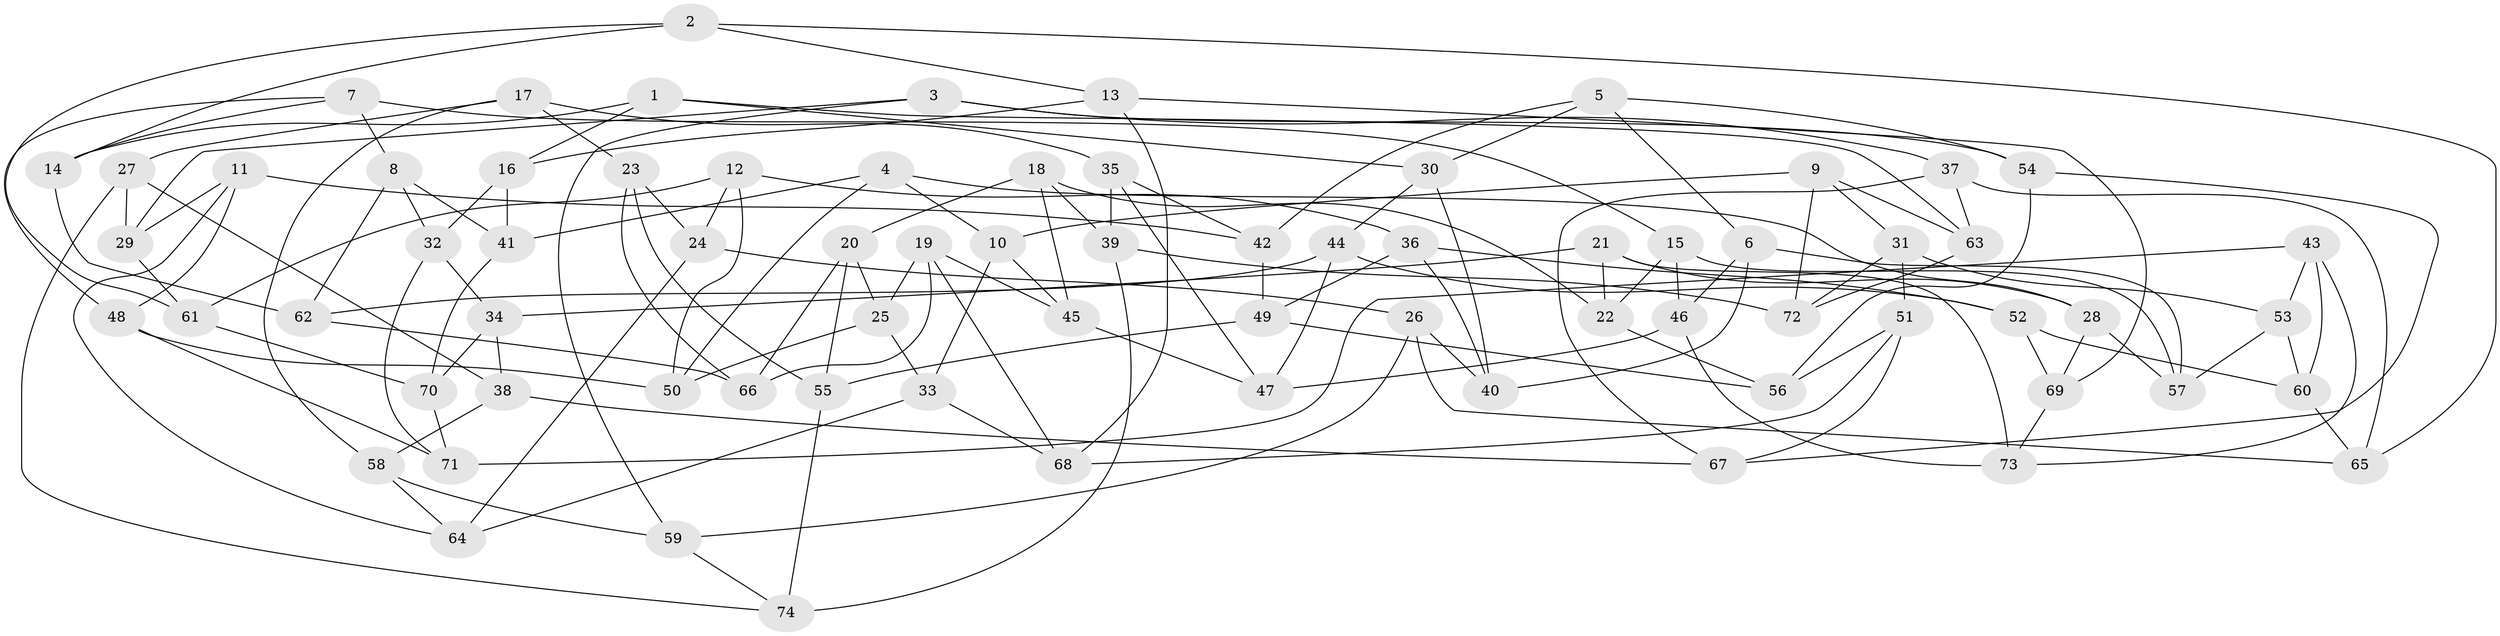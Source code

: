 // coarse degree distribution, {6: 0.1724137931034483, 8: 0.1724137931034483, 7: 0.10344827586206896, 9: 0.10344827586206896, 4: 0.3448275862068966, 10: 0.034482758620689655, 3: 0.034482758620689655, 5: 0.034482758620689655}
// Generated by graph-tools (version 1.1) at 2025/20/03/04/25 18:20:41]
// undirected, 74 vertices, 148 edges
graph export_dot {
graph [start="1"]
  node [color=gray90,style=filled];
  1;
  2;
  3;
  4;
  5;
  6;
  7;
  8;
  9;
  10;
  11;
  12;
  13;
  14;
  15;
  16;
  17;
  18;
  19;
  20;
  21;
  22;
  23;
  24;
  25;
  26;
  27;
  28;
  29;
  30;
  31;
  32;
  33;
  34;
  35;
  36;
  37;
  38;
  39;
  40;
  41;
  42;
  43;
  44;
  45;
  46;
  47;
  48;
  49;
  50;
  51;
  52;
  53;
  54;
  55;
  56;
  57;
  58;
  59;
  60;
  61;
  62;
  63;
  64;
  65;
  66;
  67;
  68;
  69;
  70;
  71;
  72;
  73;
  74;
  1 -- 16;
  1 -- 30;
  1 -- 63;
  1 -- 14;
  2 -- 65;
  2 -- 13;
  2 -- 14;
  2 -- 61;
  3 -- 54;
  3 -- 29;
  3 -- 37;
  3 -- 59;
  4 -- 10;
  4 -- 41;
  4 -- 28;
  4 -- 50;
  5 -- 30;
  5 -- 42;
  5 -- 6;
  5 -- 54;
  6 -- 57;
  6 -- 46;
  6 -- 40;
  7 -- 8;
  7 -- 48;
  7 -- 14;
  7 -- 15;
  8 -- 41;
  8 -- 32;
  8 -- 62;
  9 -- 72;
  9 -- 31;
  9 -- 10;
  9 -- 63;
  10 -- 45;
  10 -- 33;
  11 -- 48;
  11 -- 64;
  11 -- 29;
  11 -- 42;
  12 -- 50;
  12 -- 24;
  12 -- 61;
  12 -- 36;
  13 -- 69;
  13 -- 68;
  13 -- 16;
  14 -- 62;
  15 -- 57;
  15 -- 46;
  15 -- 22;
  16 -- 41;
  16 -- 32;
  17 -- 58;
  17 -- 23;
  17 -- 27;
  17 -- 35;
  18 -- 39;
  18 -- 22;
  18 -- 20;
  18 -- 45;
  19 -- 66;
  19 -- 25;
  19 -- 45;
  19 -- 68;
  20 -- 25;
  20 -- 55;
  20 -- 66;
  21 -- 73;
  21 -- 34;
  21 -- 28;
  21 -- 22;
  22 -- 56;
  23 -- 55;
  23 -- 24;
  23 -- 66;
  24 -- 64;
  24 -- 26;
  25 -- 50;
  25 -- 33;
  26 -- 59;
  26 -- 40;
  26 -- 65;
  27 -- 74;
  27 -- 29;
  27 -- 38;
  28 -- 69;
  28 -- 57;
  29 -- 61;
  30 -- 40;
  30 -- 44;
  31 -- 72;
  31 -- 53;
  31 -- 51;
  32 -- 71;
  32 -- 34;
  33 -- 68;
  33 -- 64;
  34 -- 70;
  34 -- 38;
  35 -- 42;
  35 -- 47;
  35 -- 39;
  36 -- 52;
  36 -- 40;
  36 -- 49;
  37 -- 63;
  37 -- 65;
  37 -- 67;
  38 -- 67;
  38 -- 58;
  39 -- 74;
  39 -- 72;
  41 -- 70;
  42 -- 49;
  43 -- 71;
  43 -- 60;
  43 -- 53;
  43 -- 73;
  44 -- 47;
  44 -- 52;
  44 -- 62;
  45 -- 47;
  46 -- 73;
  46 -- 47;
  48 -- 50;
  48 -- 71;
  49 -- 55;
  49 -- 56;
  51 -- 56;
  51 -- 67;
  51 -- 68;
  52 -- 60;
  52 -- 69;
  53 -- 57;
  53 -- 60;
  54 -- 67;
  54 -- 56;
  55 -- 74;
  58 -- 59;
  58 -- 64;
  59 -- 74;
  60 -- 65;
  61 -- 70;
  62 -- 66;
  63 -- 72;
  69 -- 73;
  70 -- 71;
}
